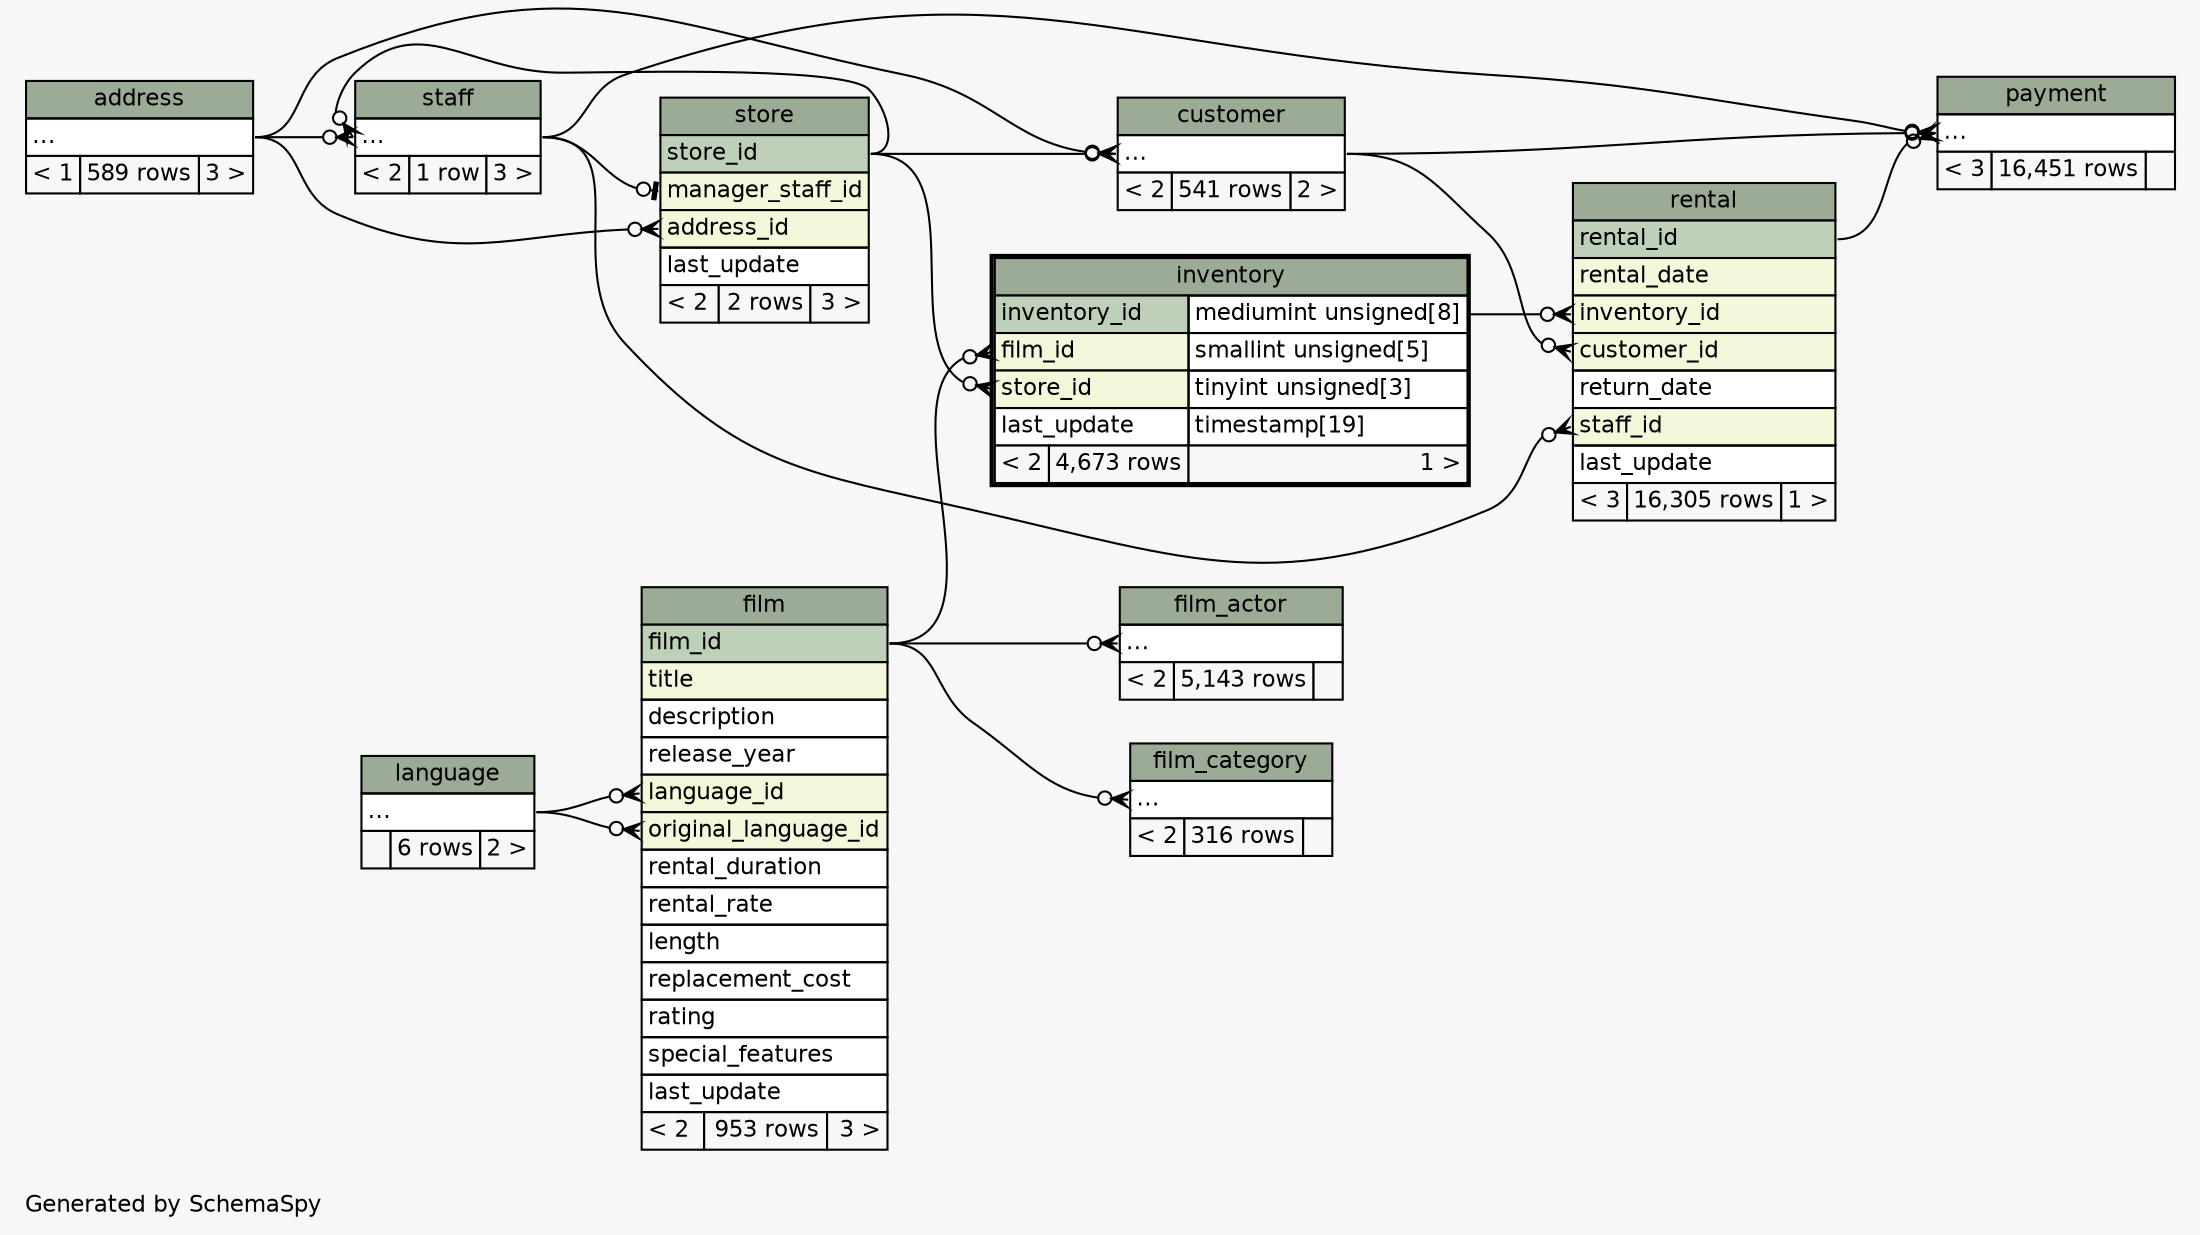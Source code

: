 // dot 2.26.3 on Linux 3.0.0-19-generic
// SchemaSpy rev 590
digraph "twoDegreesRelationshipsDiagram" {
  graph [
    rankdir="RL"
    bgcolor="#f7f7f7"
    label="\nGenerated by SchemaSpy"
    labeljust="l"
    nodesep="0.18"
    ranksep="0.46"
    fontname="Helvetica"
    fontsize="11"
  ];
  node [
    fontname="Helvetica"
    fontsize="11"
    shape="plaintext"
  ];
  edge [
    arrowsize="0.8"
  ];
  "customer":"elipses":w -> "address":"elipses":e [arrowhead=none dir=back arrowtail=crowodot];
  "customer":"elipses":w -> "store":"store_id":e [arrowhead=none dir=back arrowtail=crowodot];
  "film":"language_id":w -> "language":"elipses":e [arrowhead=none dir=back arrowtail=crowodot];
  "film":"original_language_id":w -> "language":"elipses":e [arrowhead=none dir=back arrowtail=crowodot];
  "film_actor":"elipses":w -> "film":"film_id":e [arrowhead=none dir=back arrowtail=crowodot];
  "film_category":"elipses":w -> "film":"film_id":e [arrowhead=none dir=back arrowtail=crowodot];
  "inventory":"film_id":w -> "film":"film_id":e [arrowhead=none dir=back arrowtail=crowodot];
  "inventory":"store_id":w -> "store":"store_id":e [arrowhead=none dir=back arrowtail=crowodot];
  "payment":"elipses":w -> "customer":"elipses":e [arrowhead=none dir=back arrowtail=crowodot];
  "payment":"elipses":w -> "rental":"rental_id":e [arrowhead=none dir=back arrowtail=crowodot];
  "payment":"elipses":w -> "staff":"elipses":e [arrowhead=none dir=back arrowtail=crowodot];
  "rental":"customer_id":w -> "customer":"elipses":e [arrowhead=none dir=back arrowtail=crowodot];
  "rental":"inventory_id":w -> "inventory":"inventory_id.type":e [arrowhead=none dir=back arrowtail=crowodot];
  "rental":"staff_id":w -> "staff":"elipses":e [arrowhead=none dir=back arrowtail=crowodot];
  "staff":"elipses":w -> "address":"elipses":e [arrowhead=none dir=back arrowtail=crowodot];
  "staff":"elipses":w -> "store":"store_id":e [arrowhead=none dir=back arrowtail=crowodot];
  "store":"address_id":w -> "address":"elipses":e [arrowhead=none dir=back arrowtail=crowodot];
  "store":"manager_staff_id":w -> "staff":"elipses":e [arrowhead=none dir=back arrowtail=teeodot];
  "address" [
    label=<
    <TABLE BORDER="0" CELLBORDER="1" CELLSPACING="0" BGCOLOR="#ffffff">
      <TR><TD COLSPAN="3" BGCOLOR="#9bab96" ALIGN="CENTER">address</TD></TR>
      <TR><TD PORT="elipses" COLSPAN="3" ALIGN="LEFT">...</TD></TR>
      <TR><TD ALIGN="LEFT" BGCOLOR="#f7f7f7">&lt; 1</TD><TD ALIGN="RIGHT" BGCOLOR="#f7f7f7">589 rows</TD><TD ALIGN="RIGHT" BGCOLOR="#f7f7f7">3 &gt;</TD></TR>
    </TABLE>>
    URL="address.html"
    tooltip="address"
  ];
  "customer" [
    label=<
    <TABLE BORDER="0" CELLBORDER="1" CELLSPACING="0" BGCOLOR="#ffffff">
      <TR><TD COLSPAN="3" BGCOLOR="#9bab96" ALIGN="CENTER">customer</TD></TR>
      <TR><TD PORT="elipses" COLSPAN="3" ALIGN="LEFT">...</TD></TR>
      <TR><TD ALIGN="LEFT" BGCOLOR="#f7f7f7">&lt; 2</TD><TD ALIGN="RIGHT" BGCOLOR="#f7f7f7">541 rows</TD><TD ALIGN="RIGHT" BGCOLOR="#f7f7f7">2 &gt;</TD></TR>
    </TABLE>>
    URL="customer.html"
    tooltip="customer"
  ];
  "film" [
    label=<
    <TABLE BORDER="0" CELLBORDER="1" CELLSPACING="0" BGCOLOR="#ffffff">
      <TR><TD COLSPAN="3" BGCOLOR="#9bab96" ALIGN="CENTER">film</TD></TR>
      <TR><TD PORT="film_id" COLSPAN="3" BGCOLOR="#bed1b8" ALIGN="LEFT">film_id</TD></TR>
      <TR><TD PORT="title" COLSPAN="3" BGCOLOR="#f4f7da" ALIGN="LEFT">title</TD></TR>
      <TR><TD PORT="description" COLSPAN="3" ALIGN="LEFT">description</TD></TR>
      <TR><TD PORT="release_year" COLSPAN="3" ALIGN="LEFT">release_year</TD></TR>
      <TR><TD PORT="language_id" COLSPAN="3" BGCOLOR="#f4f7da" ALIGN="LEFT">language_id</TD></TR>
      <TR><TD PORT="original_language_id" COLSPAN="3" BGCOLOR="#f4f7da" ALIGN="LEFT">original_language_id</TD></TR>
      <TR><TD PORT="rental_duration" COLSPAN="3" ALIGN="LEFT">rental_duration</TD></TR>
      <TR><TD PORT="rental_rate" COLSPAN="3" ALIGN="LEFT">rental_rate</TD></TR>
      <TR><TD PORT="length" COLSPAN="3" ALIGN="LEFT">length</TD></TR>
      <TR><TD PORT="replacement_cost" COLSPAN="3" ALIGN="LEFT">replacement_cost</TD></TR>
      <TR><TD PORT="rating" COLSPAN="3" ALIGN="LEFT">rating</TD></TR>
      <TR><TD PORT="special_features" COLSPAN="3" ALIGN="LEFT">special_features</TD></TR>
      <TR><TD PORT="last_update" COLSPAN="3" ALIGN="LEFT">last_update</TD></TR>
      <TR><TD ALIGN="LEFT" BGCOLOR="#f7f7f7">&lt; 2</TD><TD ALIGN="RIGHT" BGCOLOR="#f7f7f7">953 rows</TD><TD ALIGN="RIGHT" BGCOLOR="#f7f7f7">3 &gt;</TD></TR>
    </TABLE>>
    URL="film.html"
    tooltip="film"
  ];
  "film_actor" [
    label=<
    <TABLE BORDER="0" CELLBORDER="1" CELLSPACING="0" BGCOLOR="#ffffff">
      <TR><TD COLSPAN="3" BGCOLOR="#9bab96" ALIGN="CENTER">film_actor</TD></TR>
      <TR><TD PORT="elipses" COLSPAN="3" ALIGN="LEFT">...</TD></TR>
      <TR><TD ALIGN="LEFT" BGCOLOR="#f7f7f7">&lt; 2</TD><TD ALIGN="RIGHT" BGCOLOR="#f7f7f7">5,143 rows</TD><TD ALIGN="RIGHT" BGCOLOR="#f7f7f7">  </TD></TR>
    </TABLE>>
    URL="film_actor.html"
    tooltip="film_actor"
  ];
  "film_category" [
    label=<
    <TABLE BORDER="0" CELLBORDER="1" CELLSPACING="0" BGCOLOR="#ffffff">
      <TR><TD COLSPAN="3" BGCOLOR="#9bab96" ALIGN="CENTER">film_category</TD></TR>
      <TR><TD PORT="elipses" COLSPAN="3" ALIGN="LEFT">...</TD></TR>
      <TR><TD ALIGN="LEFT" BGCOLOR="#f7f7f7">&lt; 2</TD><TD ALIGN="RIGHT" BGCOLOR="#f7f7f7">316 rows</TD><TD ALIGN="RIGHT" BGCOLOR="#f7f7f7">  </TD></TR>
    </TABLE>>
    URL="film_category.html"
    tooltip="film_category"
  ];
  "inventory" [
    label=<
    <TABLE BORDER="2" CELLBORDER="1" CELLSPACING="0" BGCOLOR="#ffffff">
      <TR><TD COLSPAN="3" BGCOLOR="#9bab96" ALIGN="CENTER">inventory</TD></TR>
      <TR><TD PORT="inventory_id" COLSPAN="2" BGCOLOR="#bed1b8" ALIGN="LEFT">inventory_id</TD><TD PORT="inventory_id.type" ALIGN="LEFT">mediumint unsigned[8]</TD></TR>
      <TR><TD PORT="film_id" COLSPAN="2" BGCOLOR="#f4f7da" ALIGN="LEFT">film_id</TD><TD PORT="film_id.type" ALIGN="LEFT">smallint unsigned[5]</TD></TR>
      <TR><TD PORT="store_id" COLSPAN="2" BGCOLOR="#f4f7da" ALIGN="LEFT">store_id</TD><TD PORT="store_id.type" ALIGN="LEFT">tinyint unsigned[3]</TD></TR>
      <TR><TD PORT="last_update" COLSPAN="2" ALIGN="LEFT">last_update</TD><TD PORT="last_update.type" ALIGN="LEFT">timestamp[19]</TD></TR>
      <TR><TD ALIGN="LEFT" BGCOLOR="#f7f7f7">&lt; 2</TD><TD ALIGN="RIGHT" BGCOLOR="#f7f7f7">4,673 rows</TD><TD ALIGN="RIGHT" BGCOLOR="#f7f7f7">1 &gt;</TD></TR>
    </TABLE>>
    URL="inventory.html"
    tooltip="inventory"
  ];
  "language" [
    label=<
    <TABLE BORDER="0" CELLBORDER="1" CELLSPACING="0" BGCOLOR="#ffffff">
      <TR><TD COLSPAN="3" BGCOLOR="#9bab96" ALIGN="CENTER">language</TD></TR>
      <TR><TD PORT="elipses" COLSPAN="3" ALIGN="LEFT">...</TD></TR>
      <TR><TD ALIGN="LEFT" BGCOLOR="#f7f7f7">  </TD><TD ALIGN="RIGHT" BGCOLOR="#f7f7f7">6 rows</TD><TD ALIGN="RIGHT" BGCOLOR="#f7f7f7">2 &gt;</TD></TR>
    </TABLE>>
    URL="language.html"
    tooltip="language"
  ];
  "payment" [
    label=<
    <TABLE BORDER="0" CELLBORDER="1" CELLSPACING="0" BGCOLOR="#ffffff">
      <TR><TD COLSPAN="3" BGCOLOR="#9bab96" ALIGN="CENTER">payment</TD></TR>
      <TR><TD PORT="elipses" COLSPAN="3" ALIGN="LEFT">...</TD></TR>
      <TR><TD ALIGN="LEFT" BGCOLOR="#f7f7f7">&lt; 3</TD><TD ALIGN="RIGHT" BGCOLOR="#f7f7f7">16,451 rows</TD><TD ALIGN="RIGHT" BGCOLOR="#f7f7f7">  </TD></TR>
    </TABLE>>
    URL="payment.html"
    tooltip="payment"
  ];
  "rental" [
    label=<
    <TABLE BORDER="0" CELLBORDER="1" CELLSPACING="0" BGCOLOR="#ffffff">
      <TR><TD COLSPAN="3" BGCOLOR="#9bab96" ALIGN="CENTER">rental</TD></TR>
      <TR><TD PORT="rental_id" COLSPAN="3" BGCOLOR="#bed1b8" ALIGN="LEFT">rental_id</TD></TR>
      <TR><TD PORT="rental_date" COLSPAN="3" BGCOLOR="#f4f7da" ALIGN="LEFT">rental_date</TD></TR>
      <TR><TD PORT="inventory_id" COLSPAN="3" BGCOLOR="#f4f7da" ALIGN="LEFT">inventory_id</TD></TR>
      <TR><TD PORT="customer_id" COLSPAN="3" BGCOLOR="#f4f7da" ALIGN="LEFT">customer_id</TD></TR>
      <TR><TD PORT="return_date" COLSPAN="3" ALIGN="LEFT">return_date</TD></TR>
      <TR><TD PORT="staff_id" COLSPAN="3" BGCOLOR="#f4f7da" ALIGN="LEFT">staff_id</TD></TR>
      <TR><TD PORT="last_update" COLSPAN="3" ALIGN="LEFT">last_update</TD></TR>
      <TR><TD ALIGN="LEFT" BGCOLOR="#f7f7f7">&lt; 3</TD><TD ALIGN="RIGHT" BGCOLOR="#f7f7f7">16,305 rows</TD><TD ALIGN="RIGHT" BGCOLOR="#f7f7f7">1 &gt;</TD></TR>
    </TABLE>>
    URL="rental.html"
    tooltip="rental"
  ];
  "staff" [
    label=<
    <TABLE BORDER="0" CELLBORDER="1" CELLSPACING="0" BGCOLOR="#ffffff">
      <TR><TD COLSPAN="3" BGCOLOR="#9bab96" ALIGN="CENTER">staff</TD></TR>
      <TR><TD PORT="elipses" COLSPAN="3" ALIGN="LEFT">...</TD></TR>
      <TR><TD ALIGN="LEFT" BGCOLOR="#f7f7f7">&lt; 2</TD><TD ALIGN="RIGHT" BGCOLOR="#f7f7f7">1 row</TD><TD ALIGN="RIGHT" BGCOLOR="#f7f7f7">3 &gt;</TD></TR>
    </TABLE>>
    URL="staff.html"
    tooltip="staff"
  ];
  "store" [
    label=<
    <TABLE BORDER="0" CELLBORDER="1" CELLSPACING="0" BGCOLOR="#ffffff">
      <TR><TD COLSPAN="3" BGCOLOR="#9bab96" ALIGN="CENTER">store</TD></TR>
      <TR><TD PORT="store_id" COLSPAN="3" BGCOLOR="#bed1b8" ALIGN="LEFT">store_id</TD></TR>
      <TR><TD PORT="manager_staff_id" COLSPAN="3" BGCOLOR="#f4f7da" ALIGN="LEFT">manager_staff_id</TD></TR>
      <TR><TD PORT="address_id" COLSPAN="3" BGCOLOR="#f4f7da" ALIGN="LEFT">address_id</TD></TR>
      <TR><TD PORT="last_update" COLSPAN="3" ALIGN="LEFT">last_update</TD></TR>
      <TR><TD ALIGN="LEFT" BGCOLOR="#f7f7f7">&lt; 2</TD><TD ALIGN="RIGHT" BGCOLOR="#f7f7f7">2 rows</TD><TD ALIGN="RIGHT" BGCOLOR="#f7f7f7">3 &gt;</TD></TR>
    </TABLE>>
    URL="store.html"
    tooltip="store"
  ];
}
